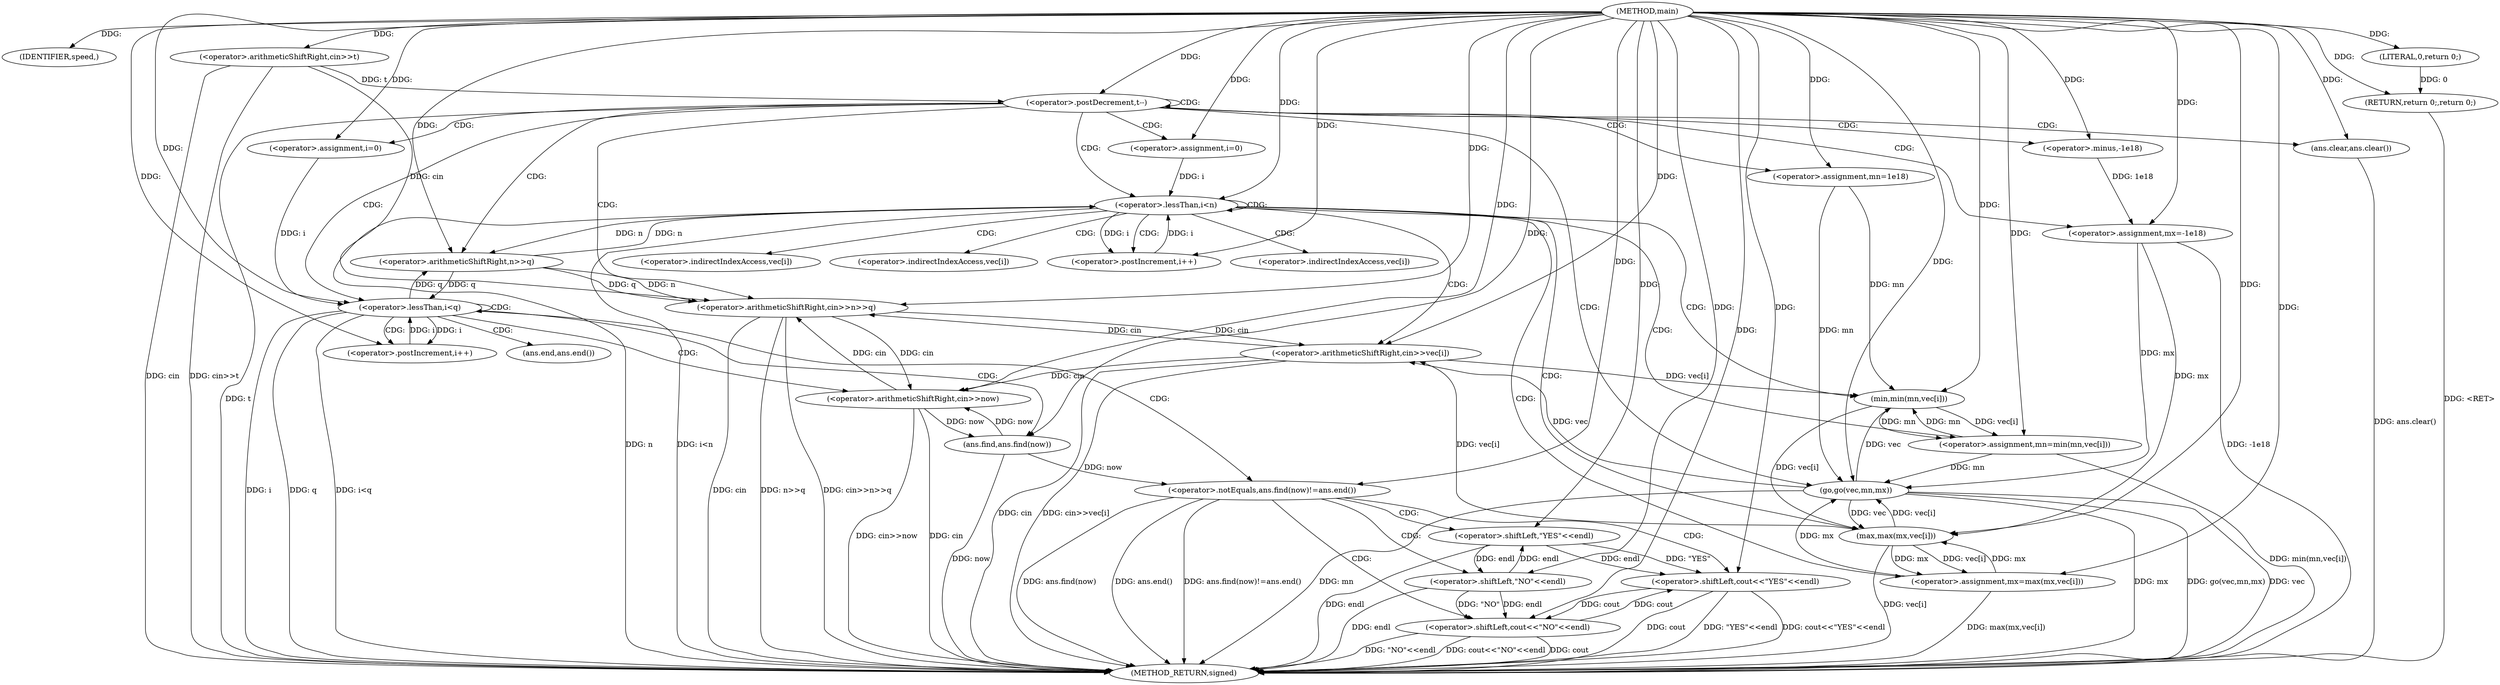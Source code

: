 digraph "main" {  
"1000187" [label = "(METHOD,main)" ]
"1000283" [label = "(METHOD_RETURN,signed)" ]
"1000189" [label = "(IDENTIFIER,speed,)" ]
"1000191" [label = "(<operator>.arithmeticShiftRight,cin>>t)" ]
"1000281" [label = "(RETURN,return 0;,return 0;)" ]
"1000195" [label = "(<operator>.postDecrement,t--)" ]
"1000282" [label = "(LITERAL,0,return 0;)" ]
"1000198" [label = "(ans.clear,ans.clear())" ]
"1000201" [label = "(<operator>.arithmeticShiftRight,cin>>n>>q)" ]
"1000208" [label = "(<operator>.assignment,mn=1e18)" ]
"1000212" [label = "(<operator>.assignment,mx=-1e18)" ]
"1000246" [label = "(go,go(vec,mn,mx))" ]
"1000218" [label = "(<operator>.assignment,i=0)" ]
"1000221" [label = "(<operator>.lessThan,i<n)" ]
"1000224" [label = "(<operator>.postIncrement,i++)" ]
"1000252" [label = "(<operator>.assignment,i=0)" ]
"1000255" [label = "(<operator>.lessThan,i<q)" ]
"1000258" [label = "(<operator>.postIncrement,i++)" ]
"1000203" [label = "(<operator>.arithmeticShiftRight,n>>q)" ]
"1000214" [label = "(<operator>.minus,-1e18)" ]
"1000227" [label = "(<operator>.arithmeticShiftRight,cin>>vec[i])" ]
"1000232" [label = "(<operator>.assignment,mn=min(mn,vec[i]))" ]
"1000239" [label = "(<operator>.assignment,mx=max(mx,vec[i]))" ]
"1000262" [label = "(<operator>.arithmeticShiftRight,cin>>now)" ]
"1000266" [label = "(<operator>.notEquals,ans.find(now)!=ans.end())" ]
"1000270" [label = "(<operator>.shiftLeft,cout<<\"YES\"<<endl)" ]
"1000234" [label = "(min,min(mn,vec[i]))" ]
"1000241" [label = "(max,max(mx,vec[i]))" ]
"1000276" [label = "(<operator>.shiftLeft,cout<<\"NO\"<<endl)" ]
"1000267" [label = "(ans.find,ans.find(now))" ]
"1000272" [label = "(<operator>.shiftLeft,\"YES\"<<endl)" ]
"1000278" [label = "(<operator>.shiftLeft,\"NO\"<<endl)" ]
"1000229" [label = "(<operator>.indirectIndexAccess,vec[i])" ]
"1000236" [label = "(<operator>.indirectIndexAccess,vec[i])" ]
"1000243" [label = "(<operator>.indirectIndexAccess,vec[i])" ]
"1000269" [label = "(ans.end,ans.end())" ]
  "1000191" -> "1000283"  [ label = "DDG: cin"] 
  "1000191" -> "1000283"  [ label = "DDG: cin>>t"] 
  "1000195" -> "1000283"  [ label = "DDG: t"] 
  "1000198" -> "1000283"  [ label = "DDG: ans.clear()"] 
  "1000201" -> "1000283"  [ label = "DDG: cin"] 
  "1000201" -> "1000283"  [ label = "DDG: n>>q"] 
  "1000201" -> "1000283"  [ label = "DDG: cin>>n>>q"] 
  "1000212" -> "1000283"  [ label = "DDG: -1e18"] 
  "1000221" -> "1000283"  [ label = "DDG: n"] 
  "1000221" -> "1000283"  [ label = "DDG: i<n"] 
  "1000246" -> "1000283"  [ label = "DDG: vec"] 
  "1000246" -> "1000283"  [ label = "DDG: mn"] 
  "1000246" -> "1000283"  [ label = "DDG: mx"] 
  "1000246" -> "1000283"  [ label = "DDG: go(vec,mn,mx)"] 
  "1000255" -> "1000283"  [ label = "DDG: i"] 
  "1000255" -> "1000283"  [ label = "DDG: q"] 
  "1000255" -> "1000283"  [ label = "DDG: i<q"] 
  "1000262" -> "1000283"  [ label = "DDG: cin"] 
  "1000262" -> "1000283"  [ label = "DDG: cin>>now"] 
  "1000267" -> "1000283"  [ label = "DDG: now"] 
  "1000266" -> "1000283"  [ label = "DDG: ans.find(now)"] 
  "1000266" -> "1000283"  [ label = "DDG: ans.end()"] 
  "1000266" -> "1000283"  [ label = "DDG: ans.find(now)!=ans.end()"] 
  "1000276" -> "1000283"  [ label = "DDG: cout"] 
  "1000278" -> "1000283"  [ label = "DDG: endl"] 
  "1000276" -> "1000283"  [ label = "DDG: \"NO\"<<endl"] 
  "1000276" -> "1000283"  [ label = "DDG: cout<<\"NO\"<<endl"] 
  "1000270" -> "1000283"  [ label = "DDG: cout"] 
  "1000272" -> "1000283"  [ label = "DDG: endl"] 
  "1000270" -> "1000283"  [ label = "DDG: \"YES\"<<endl"] 
  "1000270" -> "1000283"  [ label = "DDG: cout<<\"YES\"<<endl"] 
  "1000227" -> "1000283"  [ label = "DDG: cin"] 
  "1000227" -> "1000283"  [ label = "DDG: cin>>vec[i]"] 
  "1000232" -> "1000283"  [ label = "DDG: min(mn,vec[i])"] 
  "1000241" -> "1000283"  [ label = "DDG: vec[i]"] 
  "1000239" -> "1000283"  [ label = "DDG: max(mx,vec[i])"] 
  "1000281" -> "1000283"  [ label = "DDG: <RET>"] 
  "1000187" -> "1000189"  [ label = "DDG: "] 
  "1000282" -> "1000281"  [ label = "DDG: 0"] 
  "1000187" -> "1000281"  [ label = "DDG: "] 
  "1000187" -> "1000191"  [ label = "DDG: "] 
  "1000187" -> "1000282"  [ label = "DDG: "] 
  "1000191" -> "1000195"  [ label = "DDG: t"] 
  "1000187" -> "1000195"  [ label = "DDG: "] 
  "1000187" -> "1000198"  [ label = "DDG: "] 
  "1000187" -> "1000208"  [ label = "DDG: "] 
  "1000214" -> "1000212"  [ label = "DDG: 1e18"] 
  "1000191" -> "1000201"  [ label = "DDG: cin"] 
  "1000262" -> "1000201"  [ label = "DDG: cin"] 
  "1000227" -> "1000201"  [ label = "DDG: cin"] 
  "1000187" -> "1000201"  [ label = "DDG: "] 
  "1000203" -> "1000201"  [ label = "DDG: q"] 
  "1000203" -> "1000201"  [ label = "DDG: n"] 
  "1000187" -> "1000212"  [ label = "DDG: "] 
  "1000187" -> "1000218"  [ label = "DDG: "] 
  "1000241" -> "1000246"  [ label = "DDG: vec[i]"] 
  "1000187" -> "1000246"  [ label = "DDG: "] 
  "1000208" -> "1000246"  [ label = "DDG: mn"] 
  "1000232" -> "1000246"  [ label = "DDG: mn"] 
  "1000212" -> "1000246"  [ label = "DDG: mx"] 
  "1000239" -> "1000246"  [ label = "DDG: mx"] 
  "1000187" -> "1000252"  [ label = "DDG: "] 
  "1000221" -> "1000203"  [ label = "DDG: n"] 
  "1000187" -> "1000203"  [ label = "DDG: "] 
  "1000255" -> "1000203"  [ label = "DDG: q"] 
  "1000187" -> "1000214"  [ label = "DDG: "] 
  "1000218" -> "1000221"  [ label = "DDG: i"] 
  "1000224" -> "1000221"  [ label = "DDG: i"] 
  "1000187" -> "1000221"  [ label = "DDG: "] 
  "1000203" -> "1000221"  [ label = "DDG: n"] 
  "1000221" -> "1000224"  [ label = "DDG: i"] 
  "1000187" -> "1000224"  [ label = "DDG: "] 
  "1000234" -> "1000232"  [ label = "DDG: mn"] 
  "1000234" -> "1000232"  [ label = "DDG: vec[i]"] 
  "1000241" -> "1000239"  [ label = "DDG: vec[i]"] 
  "1000241" -> "1000239"  [ label = "DDG: mx"] 
  "1000252" -> "1000255"  [ label = "DDG: i"] 
  "1000258" -> "1000255"  [ label = "DDG: i"] 
  "1000187" -> "1000255"  [ label = "DDG: "] 
  "1000203" -> "1000255"  [ label = "DDG: q"] 
  "1000255" -> "1000258"  [ label = "DDG: i"] 
  "1000187" -> "1000258"  [ label = "DDG: "] 
  "1000201" -> "1000227"  [ label = "DDG: cin"] 
  "1000187" -> "1000227"  [ label = "DDG: "] 
  "1000246" -> "1000227"  [ label = "DDG: vec"] 
  "1000241" -> "1000227"  [ label = "DDG: vec[i]"] 
  "1000187" -> "1000232"  [ label = "DDG: "] 
  "1000187" -> "1000239"  [ label = "DDG: "] 
  "1000201" -> "1000262"  [ label = "DDG: cin"] 
  "1000227" -> "1000262"  [ label = "DDG: cin"] 
  "1000187" -> "1000262"  [ label = "DDG: "] 
  "1000267" -> "1000262"  [ label = "DDG: now"] 
  "1000208" -> "1000234"  [ label = "DDG: mn"] 
  "1000232" -> "1000234"  [ label = "DDG: mn"] 
  "1000187" -> "1000234"  [ label = "DDG: "] 
  "1000246" -> "1000234"  [ label = "DDG: vec"] 
  "1000227" -> "1000234"  [ label = "DDG: vec[i]"] 
  "1000212" -> "1000241"  [ label = "DDG: mx"] 
  "1000239" -> "1000241"  [ label = "DDG: mx"] 
  "1000187" -> "1000241"  [ label = "DDG: "] 
  "1000246" -> "1000241"  [ label = "DDG: vec"] 
  "1000234" -> "1000241"  [ label = "DDG: vec[i]"] 
  "1000267" -> "1000266"  [ label = "DDG: now"] 
  "1000187" -> "1000266"  [ label = "DDG: "] 
  "1000276" -> "1000270"  [ label = "DDG: cout"] 
  "1000187" -> "1000270"  [ label = "DDG: "] 
  "1000272" -> "1000270"  [ label = "DDG: \"YES\""] 
  "1000272" -> "1000270"  [ label = "DDG: endl"] 
  "1000262" -> "1000267"  [ label = "DDG: now"] 
  "1000187" -> "1000267"  [ label = "DDG: "] 
  "1000187" -> "1000272"  [ label = "DDG: "] 
  "1000278" -> "1000272"  [ label = "DDG: endl"] 
  "1000270" -> "1000276"  [ label = "DDG: cout"] 
  "1000187" -> "1000276"  [ label = "DDG: "] 
  "1000278" -> "1000276"  [ label = "DDG: \"NO\""] 
  "1000278" -> "1000276"  [ label = "DDG: endl"] 
  "1000187" -> "1000278"  [ label = "DDG: "] 
  "1000272" -> "1000278"  [ label = "DDG: endl"] 
  "1000195" -> "1000246"  [ label = "CDG: "] 
  "1000195" -> "1000221"  [ label = "CDG: "] 
  "1000195" -> "1000208"  [ label = "CDG: "] 
  "1000195" -> "1000195"  [ label = "CDG: "] 
  "1000195" -> "1000255"  [ label = "CDG: "] 
  "1000195" -> "1000212"  [ label = "CDG: "] 
  "1000195" -> "1000252"  [ label = "CDG: "] 
  "1000195" -> "1000203"  [ label = "CDG: "] 
  "1000195" -> "1000214"  [ label = "CDG: "] 
  "1000195" -> "1000218"  [ label = "CDG: "] 
  "1000195" -> "1000201"  [ label = "CDG: "] 
  "1000195" -> "1000198"  [ label = "CDG: "] 
  "1000221" -> "1000239"  [ label = "CDG: "] 
  "1000221" -> "1000221"  [ label = "CDG: "] 
  "1000221" -> "1000227"  [ label = "CDG: "] 
  "1000221" -> "1000229"  [ label = "CDG: "] 
  "1000221" -> "1000243"  [ label = "CDG: "] 
  "1000221" -> "1000236"  [ label = "CDG: "] 
  "1000221" -> "1000234"  [ label = "CDG: "] 
  "1000221" -> "1000224"  [ label = "CDG: "] 
  "1000221" -> "1000241"  [ label = "CDG: "] 
  "1000221" -> "1000232"  [ label = "CDG: "] 
  "1000255" -> "1000258"  [ label = "CDG: "] 
  "1000255" -> "1000255"  [ label = "CDG: "] 
  "1000255" -> "1000266"  [ label = "CDG: "] 
  "1000255" -> "1000262"  [ label = "CDG: "] 
  "1000255" -> "1000269"  [ label = "CDG: "] 
  "1000255" -> "1000267"  [ label = "CDG: "] 
  "1000266" -> "1000276"  [ label = "CDG: "] 
  "1000266" -> "1000272"  [ label = "CDG: "] 
  "1000266" -> "1000278"  [ label = "CDG: "] 
  "1000266" -> "1000270"  [ label = "CDG: "] 
}
